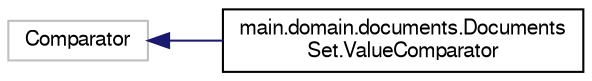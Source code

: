 digraph "Jerarquia Gràfica de la Classe"
{
 // LATEX_PDF_SIZE
  edge [fontname="FreeSans",fontsize="10",labelfontname="FreeSans",labelfontsize="10"];
  node [fontname="FreeSans",fontsize="10",shape=record];
  rankdir="LR";
  Node38 [label="Comparator",height=0.2,width=0.4,color="grey75", fillcolor="white", style="filled",tooltip=" "];
  Node38 -> Node0 [dir="back",color="midnightblue",fontsize="10",style="solid",fontname="FreeSans"];
  Node0 [label="main.domain.documents.Documents\lSet.ValueComparator",height=0.2,width=0.4,color="black", fillcolor="white", style="filled",URL="$classmain_1_1domain_1_1documents_1_1_documents_set_1_1_value_comparator.html",tooltip="Classe que permet comparar Pair<Pair<String, String>, Double>"];
}

